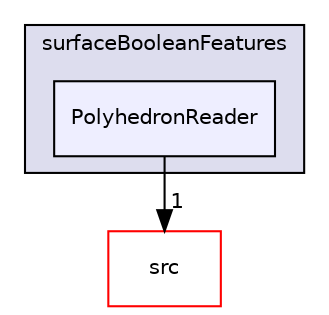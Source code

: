 digraph "applications/utilities/surface/surfaceBooleanFeatures/PolyhedronReader" {
  bgcolor=transparent;
  compound=true
  node [ fontsize="10", fontname="Helvetica"];
  edge [ labelfontsize="10", labelfontname="Helvetica"];
  subgraph clusterdir_da04b1dc482135ffdc8123fc72ebcc53 {
    graph [ bgcolor="#ddddee", pencolor="black", label="surfaceBooleanFeatures" fontname="Helvetica", fontsize="10", URL="dir_da04b1dc482135ffdc8123fc72ebcc53.html"]
  dir_3b6d1d5f859984617813cb8fb60e3fa1 [shape=box, label="PolyhedronReader", style="filled", fillcolor="#eeeeff", pencolor="black", URL="dir_3b6d1d5f859984617813cb8fb60e3fa1.html"];
  }
  dir_68267d1309a1af8e8297ef4c3efbcdba [shape=box label="src" color="red" URL="dir_68267d1309a1af8e8297ef4c3efbcdba.html"];
  dir_3b6d1d5f859984617813cb8fb60e3fa1->dir_68267d1309a1af8e8297ef4c3efbcdba [headlabel="1", labeldistance=1.5 headhref="dir_000464_000499.html"];
}
